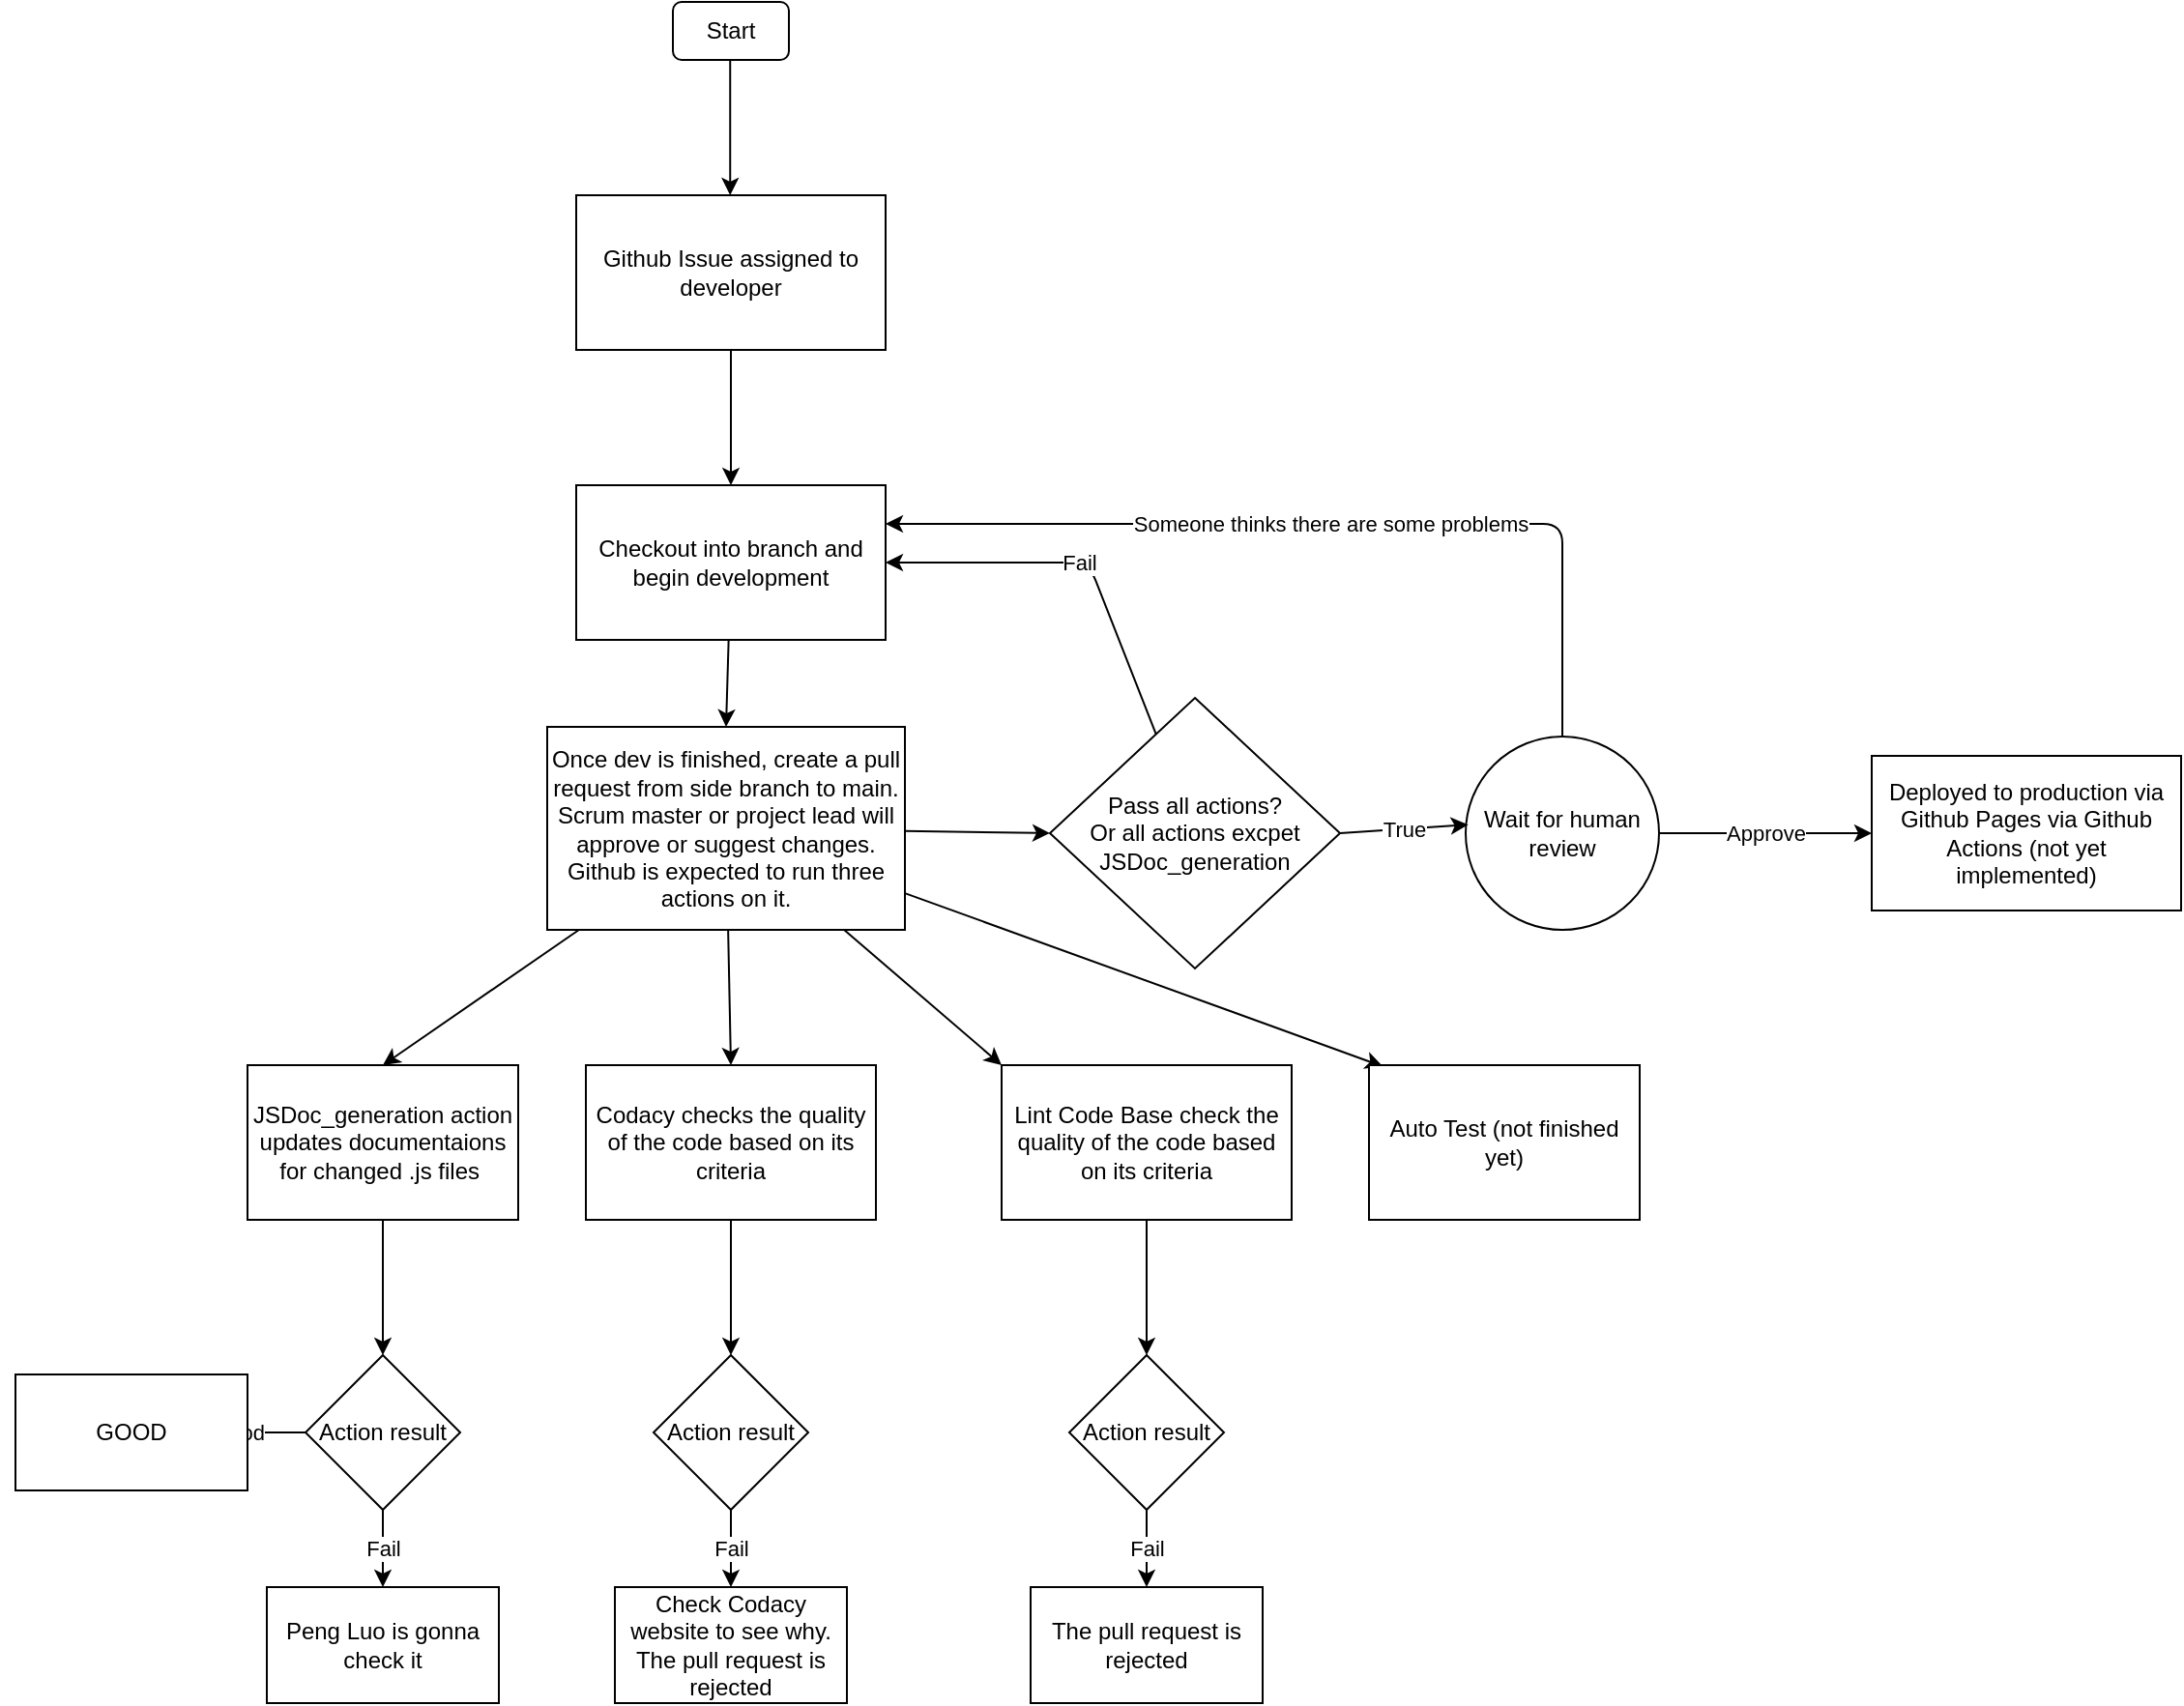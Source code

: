 <mxfile>
    <diagram id="2wXrO1r_prPa_qdyLRc1" name="Page-1">
        <mxGraphModel dx="1334" dy="426" grid="1" gridSize="10" guides="1" tooltips="1" connect="1" arrows="1" fold="1" page="1" pageScale="1" pageWidth="850" pageHeight="1100" math="0" shadow="0">
            <root>
                <mxCell id="0"/>
                <mxCell id="1" parent="0"/>
                <mxCell id="9" style="edgeStyle=none;html=1;entryX=0.5;entryY=0;entryDx=0;entryDy=0;" parent="1" source="2" target="10" edge="1">
                    <mxGeometry relative="1" as="geometry">
                        <mxPoint x="330" y="390" as="targetPoint"/>
                    </mxGeometry>
                </mxCell>
                <mxCell id="2" value="Github Issue assigned to developer" style="whiteSpace=wrap;html=1;" parent="1" vertex="1">
                    <mxGeometry x="250" y="230" width="160" height="80" as="geometry"/>
                </mxCell>
                <mxCell id="12" style="edgeStyle=none;html=1;entryX=0.5;entryY=0;entryDx=0;entryDy=0;" parent="1" source="10" target="11" edge="1">
                    <mxGeometry relative="1" as="geometry"/>
                </mxCell>
                <mxCell id="10" value="Checkout into branch and begin development" style="whiteSpace=wrap;html=1;" parent="1" vertex="1">
                    <mxGeometry x="250" y="380" width="160" height="80" as="geometry"/>
                </mxCell>
                <mxCell id="19" style="edgeStyle=none;html=1;entryX=0;entryY=0.5;entryDx=0;entryDy=0;" parent="1" source="11" target="17" edge="1">
                    <mxGeometry relative="1" as="geometry"/>
                </mxCell>
                <mxCell id="35" style="edgeStyle=none;html=1;entryX=0.5;entryY=0;entryDx=0;entryDy=0;" parent="1" source="11" target="34" edge="1">
                    <mxGeometry relative="1" as="geometry"/>
                </mxCell>
                <mxCell id="37" style="edgeStyle=none;html=1;entryX=0.5;entryY=0;entryDx=0;entryDy=0;" parent="1" source="11" target="36" edge="1">
                    <mxGeometry relative="1" as="geometry"/>
                </mxCell>
                <mxCell id="49" style="edgeStyle=none;html=1;entryX=0;entryY=0;entryDx=0;entryDy=0;" parent="1" source="11" target="48" edge="1">
                    <mxGeometry relative="1" as="geometry"/>
                </mxCell>
                <mxCell id="58" style="edgeStyle=none;html=1;entryX=0.051;entryY=0.008;entryDx=0;entryDy=0;entryPerimeter=0;" parent="1" source="11" target="57" edge="1">
                    <mxGeometry relative="1" as="geometry"/>
                </mxCell>
                <mxCell id="11" value="Once dev is finished, create a pull request from side branch to main. Scrum master or project lead will approve or suggest changes. Github is expected to run three actions on it." style="whiteSpace=wrap;html=1;" parent="1" vertex="1">
                    <mxGeometry x="235" y="505" width="185" height="105" as="geometry"/>
                </mxCell>
                <mxCell id="56" value="Someone thinks there are some problems" style="edgeStyle=none;html=1;entryX=1;entryY=0.25;entryDx=0;entryDy=0;" parent="1" source="13" target="10" edge="1">
                    <mxGeometry relative="1" as="geometry">
                        <mxPoint x="510" y="430" as="targetPoint"/>
                        <Array as="points">
                            <mxPoint x="760" y="400"/>
                            <mxPoint x="510" y="400"/>
                        </Array>
                    </mxGeometry>
                </mxCell>
                <mxCell id="60" value="Approve" style="edgeStyle=none;html=1;entryX=0;entryY=0.5;entryDx=0;entryDy=0;" parent="1" source="13" target="32" edge="1">
                    <mxGeometry relative="1" as="geometry"/>
                </mxCell>
                <mxCell id="13" value="Wait for human review" style="ellipse;whiteSpace=wrap;html=1;" parent="1" vertex="1">
                    <mxGeometry x="710" y="510" width="100" height="100" as="geometry"/>
                </mxCell>
                <mxCell id="21" value="True" style="edgeStyle=none;html=1;entryX=0.013;entryY=0.456;entryDx=0;entryDy=0;entryPerimeter=0;exitX=1;exitY=0.5;exitDx=0;exitDy=0;" parent="1" source="17" target="13" edge="1">
                    <mxGeometry relative="1" as="geometry">
                        <mxPoint x="650" y="556" as="sourcePoint"/>
                    </mxGeometry>
                </mxCell>
                <mxCell id="55" value="Fail" style="edgeStyle=none;html=1;entryX=1;entryY=0.5;entryDx=0;entryDy=0;" parent="1" source="17" target="10" edge="1">
                    <mxGeometry relative="1" as="geometry">
                        <mxPoint x="515" y="420" as="targetPoint"/>
                        <Array as="points">
                            <mxPoint x="515" y="420"/>
                        </Array>
                    </mxGeometry>
                </mxCell>
                <mxCell id="17" value="Pass all actions?&lt;br&gt;Or all actions excpet JSDoc_generation" style="rhombus;whiteSpace=wrap;html=1;" parent="1" vertex="1">
                    <mxGeometry x="495" y="490" width="150" height="140" as="geometry"/>
                </mxCell>
                <mxCell id="32" value="Deployed to production via Github Pages via Github Actions (not yet implemented)" style="whiteSpace=wrap;html=1;" parent="1" vertex="1">
                    <mxGeometry x="920" y="520" width="160" height="80" as="geometry"/>
                </mxCell>
                <mxCell id="39" style="edgeStyle=none;html=1;entryX=0.5;entryY=0;entryDx=0;entryDy=0;" parent="1" source="34" target="38" edge="1">
                    <mxGeometry relative="1" as="geometry"/>
                </mxCell>
                <mxCell id="34" value="JSDoc_generation action updates documentaions for changed .js files&amp;nbsp;" style="rounded=0;whiteSpace=wrap;html=1;" parent="1" vertex="1">
                    <mxGeometry x="80" y="680" width="140" height="80" as="geometry"/>
                </mxCell>
                <mxCell id="43" style="edgeStyle=none;html=1;entryX=0.5;entryY=0;entryDx=0;entryDy=0;" parent="1" source="36" target="42" edge="1">
                    <mxGeometry relative="1" as="geometry"/>
                </mxCell>
                <mxCell id="36" value="Codacy checks the quality of the code based on its criteria" style="rounded=0;whiteSpace=wrap;html=1;" parent="1" vertex="1">
                    <mxGeometry x="255" y="680" width="150" height="80" as="geometry"/>
                </mxCell>
                <mxCell id="41" value="Fail" style="edgeStyle=none;html=1;entryX=0.5;entryY=0;entryDx=0;entryDy=0;" parent="1" source="38" target="40" edge="1">
                    <mxGeometry relative="1" as="geometry"/>
                </mxCell>
                <mxCell id="47" value="Good" style="edgeStyle=none;html=1;exitX=1;exitY=0.5;exitDx=0;exitDy=0;entryX=0;entryY=0.5;entryDx=0;entryDy=0;" parent="1" source="38" target="46" edge="1">
                    <mxGeometry relative="1" as="geometry"/>
                </mxCell>
                <mxCell id="38" value="Action result" style="rhombus;whiteSpace=wrap;html=1;" parent="1" vertex="1">
                    <mxGeometry x="110" y="830" width="80" height="80" as="geometry"/>
                </mxCell>
                <mxCell id="40" value="Peng Luo is gonna check it" style="rounded=0;whiteSpace=wrap;html=1;" parent="1" vertex="1">
                    <mxGeometry x="90" y="950" width="120" height="60" as="geometry"/>
                </mxCell>
                <mxCell id="45" value="Fail" style="edgeStyle=none;html=1;entryX=0.5;entryY=0;entryDx=0;entryDy=0;" parent="1" source="42" target="44" edge="1">
                    <mxGeometry relative="1" as="geometry"/>
                </mxCell>
                <mxCell id="42" value="&lt;span&gt;Action result&lt;/span&gt;" style="rhombus;whiteSpace=wrap;html=1;" parent="1" vertex="1">
                    <mxGeometry x="290" y="830" width="80" height="80" as="geometry"/>
                </mxCell>
                <mxCell id="44" value="Check Codacy website to see why. The pull request is rejected" style="rounded=0;whiteSpace=wrap;html=1;" parent="1" vertex="1">
                    <mxGeometry x="270" y="950" width="120" height="60" as="geometry"/>
                </mxCell>
                <mxCell id="46" value="GOOD" style="rounded=0;whiteSpace=wrap;html=1;" parent="1" vertex="1">
                    <mxGeometry x="-40" y="840" width="120" height="60" as="geometry"/>
                </mxCell>
                <mxCell id="52" style="edgeStyle=none;html=1;entryX=0.5;entryY=0;entryDx=0;entryDy=0;" parent="1" source="48" target="51" edge="1">
                    <mxGeometry relative="1" as="geometry"/>
                </mxCell>
                <mxCell id="48" value="Lint Code Base check the quality of the code based on its criteria" style="rounded=0;whiteSpace=wrap;html=1;" parent="1" vertex="1">
                    <mxGeometry x="470" y="680" width="150" height="80" as="geometry"/>
                </mxCell>
                <mxCell id="54" value="Fail" style="edgeStyle=none;html=1;entryX=0.5;entryY=0;entryDx=0;entryDy=0;" parent="1" source="51" target="53" edge="1">
                    <mxGeometry relative="1" as="geometry"/>
                </mxCell>
                <mxCell id="51" value="&lt;span&gt;Action result&lt;/span&gt;" style="rhombus;whiteSpace=wrap;html=1;" parent="1" vertex="1">
                    <mxGeometry x="505" y="830" width="80" height="80" as="geometry"/>
                </mxCell>
                <mxCell id="53" value="The pull request is rejected" style="rounded=0;whiteSpace=wrap;html=1;" parent="1" vertex="1">
                    <mxGeometry x="485" y="950" width="120" height="60" as="geometry"/>
                </mxCell>
                <mxCell id="57" value="Auto Test (not finished yet)" style="rounded=0;whiteSpace=wrap;html=1;" parent="1" vertex="1">
                    <mxGeometry x="660" y="680" width="140" height="80" as="geometry"/>
                </mxCell>
                <mxCell id="61" style="edgeStyle=none;html=1;entryX=0.5;entryY=0;entryDx=0;entryDy=0;" edge="1" parent="1">
                    <mxGeometry relative="1" as="geometry">
                        <mxPoint x="329.62" y="230.0" as="targetPoint"/>
                        <mxPoint x="329.62" y="160" as="sourcePoint"/>
                    </mxGeometry>
                </mxCell>
                <mxCell id="62" value="Start" style="whiteSpace=wrap;html=1;rounded=1;" vertex="1" parent="1">
                    <mxGeometry x="300" y="130" width="60" height="30" as="geometry"/>
                </mxCell>
            </root>
        </mxGraphModel>
    </diagram>
</mxfile>